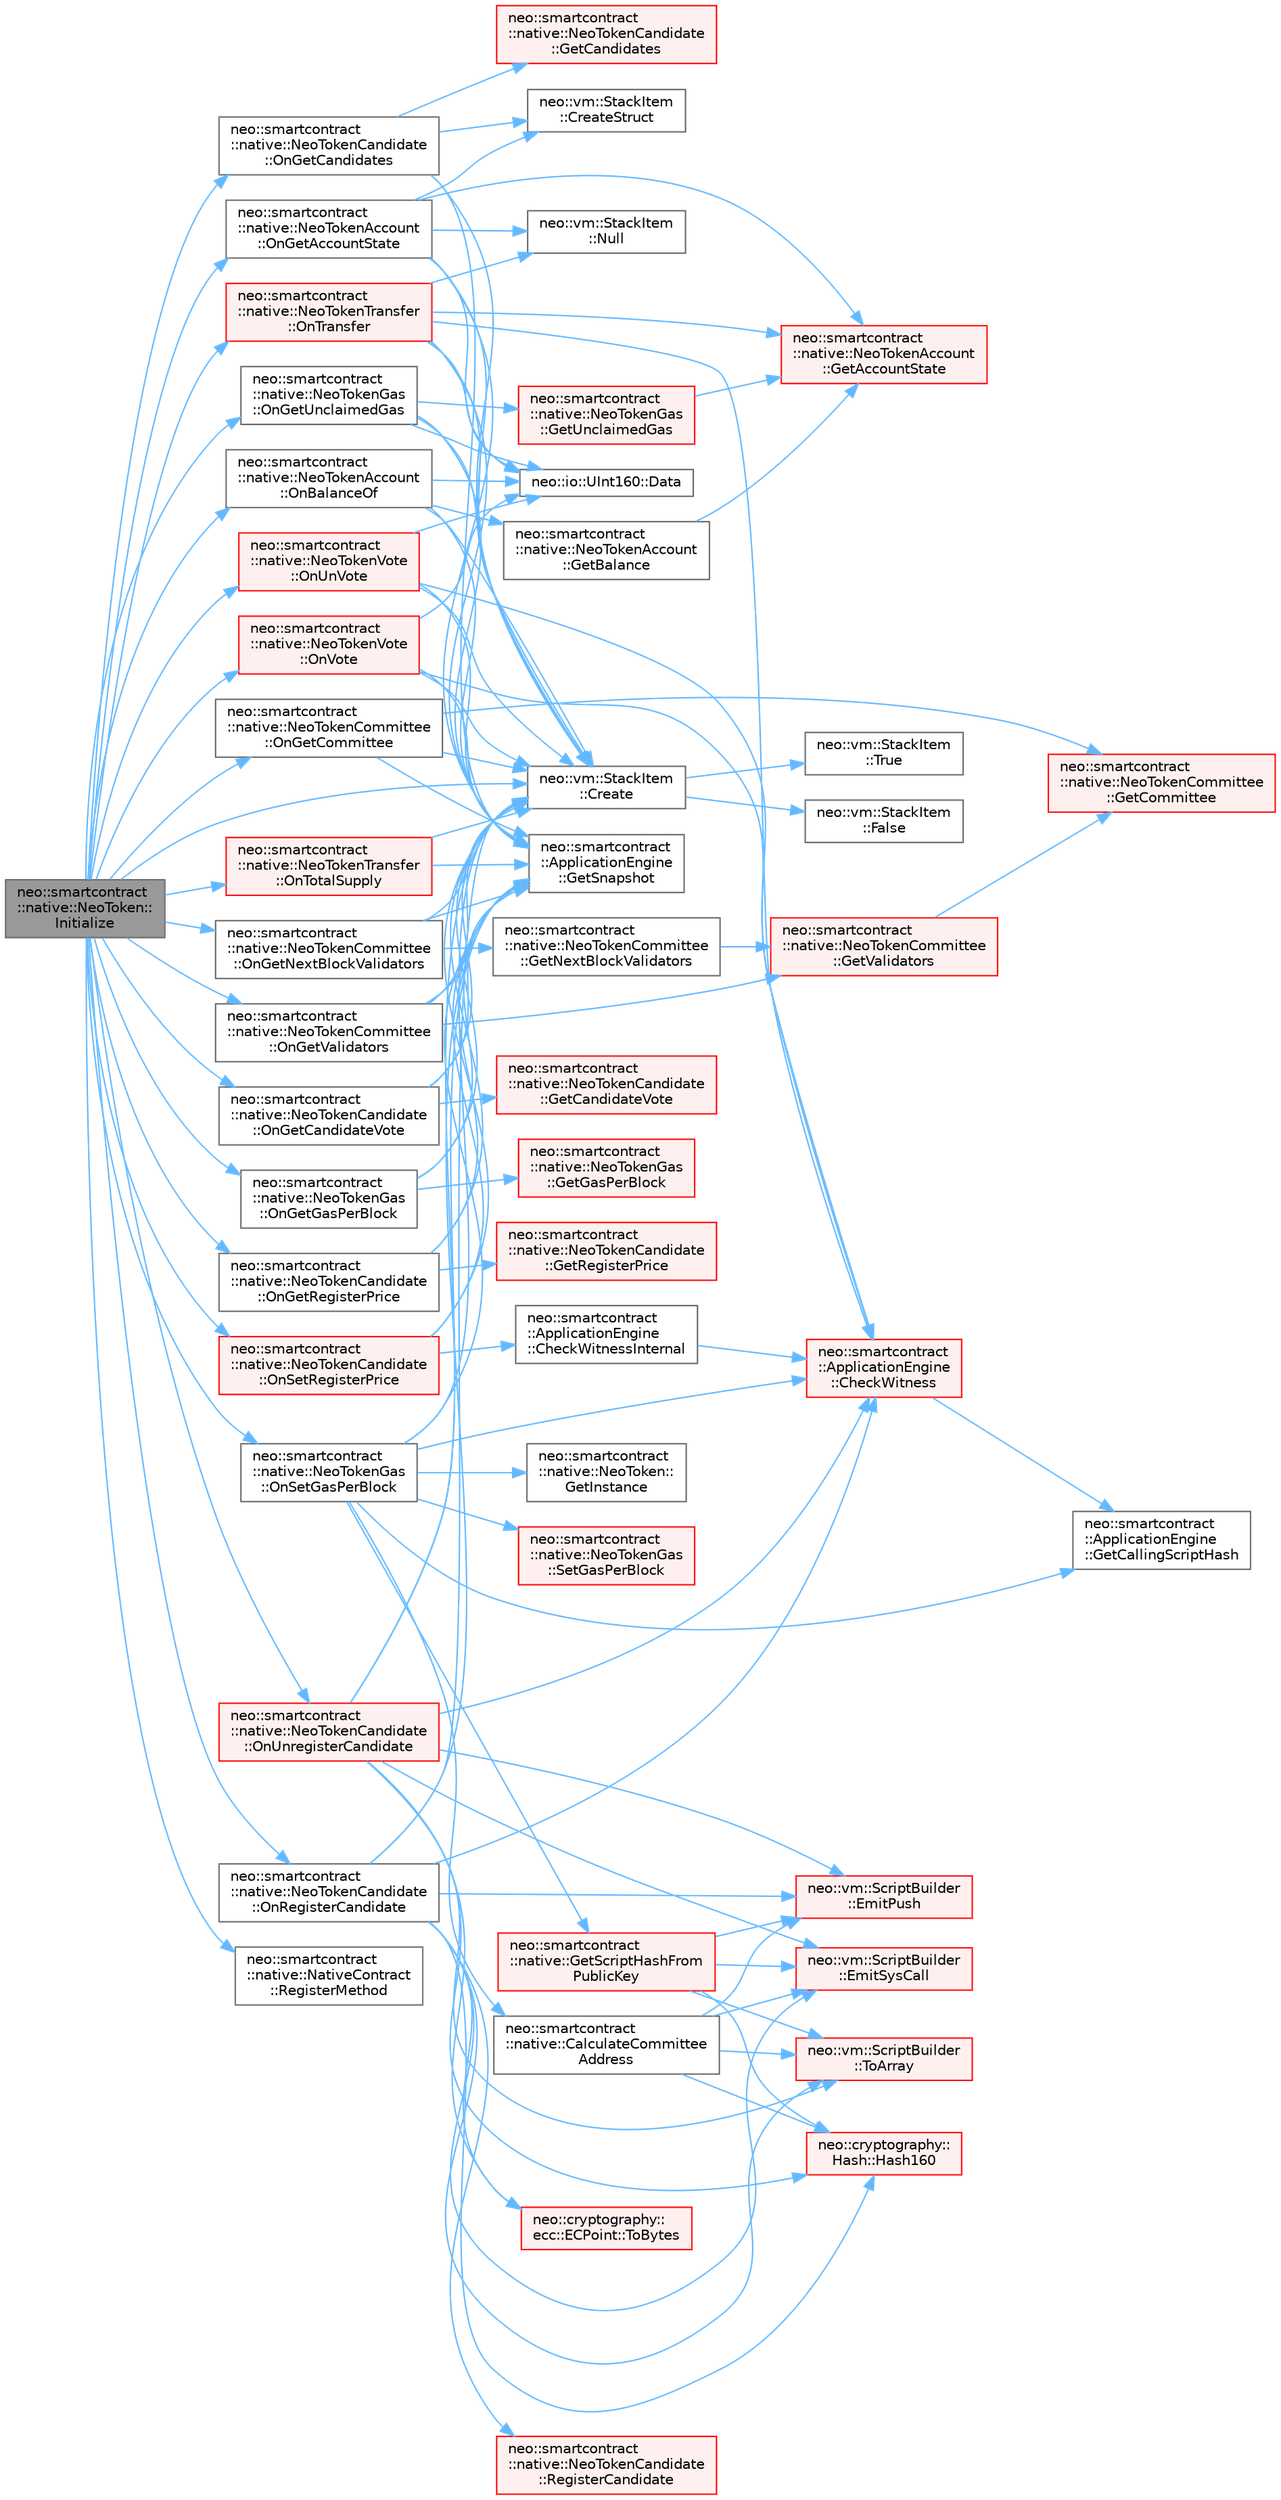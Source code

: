 digraph "neo::smartcontract::native::NeoToken::Initialize"
{
 // LATEX_PDF_SIZE
  bgcolor="transparent";
  edge [fontname=Helvetica,fontsize=10,labelfontname=Helvetica,labelfontsize=10];
  node [fontname=Helvetica,fontsize=10,shape=box,height=0.2,width=0.4];
  rankdir="LR";
  Node1 [id="Node000001",label="neo::smartcontract\l::native::NeoToken::\lInitialize",height=0.2,width=0.4,color="gray40", fillcolor="grey60", style="filled", fontcolor="black",tooltip="Initializes the contract."];
  Node1 -> Node2 [id="edge1_Node000001_Node000002",color="steelblue1",style="solid",tooltip=" "];
  Node2 [id="Node000002",label="neo::vm::StackItem\l::Create",height=0.2,width=0.4,color="grey40", fillcolor="white", style="filled",URL="$classneo_1_1vm_1_1_stack_item.html#a1d67a8c02d58d56410378b997c2e7855",tooltip="Creates a primitive stack item."];
  Node2 -> Node3 [id="edge2_Node000002_Node000003",color="steelblue1",style="solid",tooltip=" "];
  Node3 [id="Node000003",label="neo::vm::StackItem\l::False",height=0.2,width=0.4,color="grey40", fillcolor="white", style="filled",URL="$classneo_1_1vm_1_1_stack_item.html#a759c1a70f6481936eb089083a5fa2d4e",tooltip="Gets the false stack item."];
  Node2 -> Node4 [id="edge3_Node000002_Node000004",color="steelblue1",style="solid",tooltip=" "];
  Node4 [id="Node000004",label="neo::vm::StackItem\l::True",height=0.2,width=0.4,color="grey40", fillcolor="white", style="filled",URL="$classneo_1_1vm_1_1_stack_item.html#ac5c88a02b66663d80e61942bb425391c",tooltip="Gets the true stack item."];
  Node1 -> Node5 [id="edge4_Node000001_Node000005",color="steelblue1",style="solid",tooltip=" "];
  Node5 [id="Node000005",label="neo::smartcontract\l::native::NeoTokenAccount\l::OnBalanceOf",height=0.2,width=0.4,color="grey40", fillcolor="white", style="filled",URL="$classneo_1_1smartcontract_1_1native_1_1_neo_token_account.html#ad5c381b20240729fb4efa5bbea4b4264",tooltip="Handles the balanceOf method."];
  Node5 -> Node2 [id="edge5_Node000005_Node000002",color="steelblue1",style="solid",tooltip=" "];
  Node5 -> Node6 [id="edge6_Node000005_Node000006",color="steelblue1",style="solid",tooltip=" "];
  Node6 [id="Node000006",label="neo::io::UInt160::Data",height=0.2,width=0.4,color="grey40", fillcolor="white", style="filled",URL="$classneo_1_1io_1_1_u_int160.html#ad3022981ff7dc5b1928972035b8c81e6",tooltip="Gets a pointer to the data."];
  Node5 -> Node7 [id="edge7_Node000005_Node000007",color="steelblue1",style="solid",tooltip=" "];
  Node7 [id="Node000007",label="neo::smartcontract\l::native::NeoTokenAccount\l::GetBalance",height=0.2,width=0.4,color="grey40", fillcolor="white", style="filled",URL="$classneo_1_1smartcontract_1_1native_1_1_neo_token_account.html#a75b98d7ded171c5896aa6cfc5bd5add0",tooltip="Gets the balance of an account."];
  Node7 -> Node8 [id="edge8_Node000007_Node000008",color="steelblue1",style="solid",tooltip=" "];
  Node8 [id="Node000008",label="neo::smartcontract\l::native::NeoTokenAccount\l::GetAccountState",height=0.2,width=0.4,color="red", fillcolor="#FFF0F0", style="filled",URL="$classneo_1_1smartcontract_1_1native_1_1_neo_token_account.html#a6a801203667b97238e73ec31a4eeeb49",tooltip="Gets the account state."];
  Node5 -> Node19 [id="edge9_Node000005_Node000019",color="steelblue1",style="solid",tooltip=" "];
  Node19 [id="Node000019",label="neo::smartcontract\l::ApplicationEngine\l::GetSnapshot",height=0.2,width=0.4,color="grey40", fillcolor="white", style="filled",URL="$classneo_1_1smartcontract_1_1_application_engine.html#a4b11ba8a68aa0ac32ba0263c293ff1e4",tooltip="Gets the snapshot."];
  Node1 -> Node20 [id="edge10_Node000001_Node000020",color="steelblue1",style="solid",tooltip=" "];
  Node20 [id="Node000020",label="neo::smartcontract\l::native::NeoTokenAccount\l::OnGetAccountState",height=0.2,width=0.4,color="grey40", fillcolor="white", style="filled",URL="$classneo_1_1smartcontract_1_1native_1_1_neo_token_account.html#ac78728460022ebe0486e390f42a6f543",tooltip="Handles the getAccountState method."];
  Node20 -> Node2 [id="edge11_Node000020_Node000002",color="steelblue1",style="solid",tooltip=" "];
  Node20 -> Node21 [id="edge12_Node000020_Node000021",color="steelblue1",style="solid",tooltip=" "];
  Node21 [id="Node000021",label="neo::vm::StackItem\l::CreateStruct",height=0.2,width=0.4,color="grey40", fillcolor="white", style="filled",URL="$classneo_1_1vm_1_1_stack_item.html#ad82f8631848a9820462ac383539b4c02",tooltip="Creates an empty struct stack item."];
  Node20 -> Node6 [id="edge13_Node000020_Node000006",color="steelblue1",style="solid",tooltip=" "];
  Node20 -> Node8 [id="edge14_Node000020_Node000008",color="steelblue1",style="solid",tooltip=" "];
  Node20 -> Node19 [id="edge15_Node000020_Node000019",color="steelblue1",style="solid",tooltip=" "];
  Node20 -> Node22 [id="edge16_Node000020_Node000022",color="steelblue1",style="solid",tooltip=" "];
  Node22 [id="Node000022",label="neo::vm::StackItem\l::Null",height=0.2,width=0.4,color="grey40", fillcolor="white", style="filled",URL="$classneo_1_1vm_1_1_stack_item.html#ae8449cc5805f5135af34bfe230aa4c7e",tooltip="Gets the null stack item."];
  Node1 -> Node23 [id="edge17_Node000001_Node000023",color="steelblue1",style="solid",tooltip=" "];
  Node23 [id="Node000023",label="neo::smartcontract\l::native::NeoTokenCandidate\l::OnGetCandidates",height=0.2,width=0.4,color="grey40", fillcolor="white", style="filled",URL="$classneo_1_1smartcontract_1_1native_1_1_neo_token_candidate.html#a268db6f61a42ddaeafd620e0d3b06d44",tooltip="Handles the getCandidates method."];
  Node23 -> Node2 [id="edge18_Node000023_Node000002",color="steelblue1",style="solid",tooltip=" "];
  Node23 -> Node21 [id="edge19_Node000023_Node000021",color="steelblue1",style="solid",tooltip=" "];
  Node23 -> Node24 [id="edge20_Node000023_Node000024",color="steelblue1",style="solid",tooltip=" "];
  Node24 [id="Node000024",label="neo::smartcontract\l::native::NeoTokenCandidate\l::GetCandidates",height=0.2,width=0.4,color="red", fillcolor="#FFF0F0", style="filled",URL="$classneo_1_1smartcontract_1_1native_1_1_neo_token_candidate.html#aec1191c5e89fdba63f98e95f2931a440",tooltip="Gets all candidates."];
  Node23 -> Node19 [id="edge21_Node000023_Node000019",color="steelblue1",style="solid",tooltip=" "];
  Node1 -> Node38 [id="edge22_Node000001_Node000038",color="steelblue1",style="solid",tooltip=" "];
  Node38 [id="Node000038",label="neo::smartcontract\l::native::NeoTokenCandidate\l::OnGetCandidateVote",height=0.2,width=0.4,color="grey40", fillcolor="white", style="filled",URL="$classneo_1_1smartcontract_1_1native_1_1_neo_token_candidate.html#a2f20a46606f126ab513322399f1f5220",tooltip="Handles the getCandidateVote method."];
  Node38 -> Node2 [id="edge23_Node000038_Node000002",color="steelblue1",style="solid",tooltip=" "];
  Node38 -> Node39 [id="edge24_Node000038_Node000039",color="steelblue1",style="solid",tooltip=" "];
  Node39 [id="Node000039",label="neo::smartcontract\l::native::NeoTokenCandidate\l::GetCandidateVote",height=0.2,width=0.4,color="red", fillcolor="#FFF0F0", style="filled",URL="$classneo_1_1smartcontract_1_1native_1_1_neo_token_candidate.html#aa63df0078d2508b3ddfd78733ddc45ee",tooltip="Gets the candidate vote."];
  Node38 -> Node19 [id="edge25_Node000038_Node000019",color="steelblue1",style="solid",tooltip=" "];
  Node1 -> Node44 [id="edge26_Node000001_Node000044",color="steelblue1",style="solid",tooltip=" "];
  Node44 [id="Node000044",label="neo::smartcontract\l::native::NeoTokenCommittee\l::OnGetCommittee",height=0.2,width=0.4,color="grey40", fillcolor="white", style="filled",URL="$classneo_1_1smartcontract_1_1native_1_1_neo_token_committee.html#a569108d83d1fe8f79e26fed312083a9a",tooltip="Handles the getCommittee method."];
  Node44 -> Node2 [id="edge27_Node000044_Node000002",color="steelblue1",style="solid",tooltip=" "];
  Node44 -> Node45 [id="edge28_Node000044_Node000045",color="steelblue1",style="solid",tooltip=" "];
  Node45 [id="Node000045",label="neo::smartcontract\l::native::NeoTokenCommittee\l::GetCommittee",height=0.2,width=0.4,color="red", fillcolor="#FFF0F0", style="filled",URL="$classneo_1_1smartcontract_1_1native_1_1_neo_token_committee.html#a7f66d04633ff6d18f7f2e1dcd5fe3182",tooltip="Gets the committee members."];
  Node44 -> Node19 [id="edge29_Node000044_Node000019",color="steelblue1",style="solid",tooltip=" "];
  Node1 -> Node51 [id="edge30_Node000001_Node000051",color="steelblue1",style="solid",tooltip=" "];
  Node51 [id="Node000051",label="neo::smartcontract\l::native::NeoTokenGas\l::OnGetGasPerBlock",height=0.2,width=0.4,color="grey40", fillcolor="white", style="filled",URL="$classneo_1_1smartcontract_1_1native_1_1_neo_token_gas.html#a32ed166a439ae4563ec9ff001b503346",tooltip="Handles the getGasPerBlock method."];
  Node51 -> Node2 [id="edge31_Node000051_Node000002",color="steelblue1",style="solid",tooltip=" "];
  Node51 -> Node52 [id="edge32_Node000051_Node000052",color="steelblue1",style="solid",tooltip=" "];
  Node52 [id="Node000052",label="neo::smartcontract\l::native::NeoTokenGas\l::GetGasPerBlock",height=0.2,width=0.4,color="red", fillcolor="#FFF0F0", style="filled",URL="$classneo_1_1smartcontract_1_1native_1_1_neo_token_gas.html#ac0707f949766032ef529753b92ed4832",tooltip="Gets the gas per block."];
  Node51 -> Node19 [id="edge33_Node000051_Node000019",color="steelblue1",style="solid",tooltip=" "];
  Node1 -> Node53 [id="edge34_Node000001_Node000053",color="steelblue1",style="solid",tooltip=" "];
  Node53 [id="Node000053",label="neo::smartcontract\l::native::NeoTokenCommittee\l::OnGetNextBlockValidators",height=0.2,width=0.4,color="grey40", fillcolor="white", style="filled",URL="$classneo_1_1smartcontract_1_1native_1_1_neo_token_committee.html#a4fb04cdab5b42143ca98c6d98241eb5e",tooltip="Handles the getNextBlockValidators method."];
  Node53 -> Node2 [id="edge35_Node000053_Node000002",color="steelblue1",style="solid",tooltip=" "];
  Node53 -> Node54 [id="edge36_Node000053_Node000054",color="steelblue1",style="solid",tooltip=" "];
  Node54 [id="Node000054",label="neo::smartcontract\l::native::NeoTokenCommittee\l::GetNextBlockValidators",height=0.2,width=0.4,color="grey40", fillcolor="white", style="filled",URL="$classneo_1_1smartcontract_1_1native_1_1_neo_token_committee.html#a0b53fb06768099602932eaa98456417f",tooltip="Gets the next block validators."];
  Node54 -> Node55 [id="edge37_Node000054_Node000055",color="steelblue1",style="solid",tooltip=" "];
  Node55 [id="Node000055",label="neo::smartcontract\l::native::NeoTokenCommittee\l::GetValidators",height=0.2,width=0.4,color="red", fillcolor="#FFF0F0", style="filled",URL="$classneo_1_1smartcontract_1_1native_1_1_neo_token_committee.html#a517e2c498c75efdc7ac61cf30881ecd8",tooltip="Gets the validators."];
  Node55 -> Node45 [id="edge38_Node000055_Node000045",color="steelblue1",style="solid",tooltip=" "];
  Node53 -> Node19 [id="edge39_Node000053_Node000019",color="steelblue1",style="solid",tooltip=" "];
  Node1 -> Node56 [id="edge40_Node000001_Node000056",color="steelblue1",style="solid",tooltip=" "];
  Node56 [id="Node000056",label="neo::smartcontract\l::native::NeoTokenCandidate\l::OnGetRegisterPrice",height=0.2,width=0.4,color="grey40", fillcolor="white", style="filled",URL="$classneo_1_1smartcontract_1_1native_1_1_neo_token_candidate.html#a3a207ebd1aec412eb62151823b3c76c4",tooltip="Handles the getRegisterPrice method."];
  Node56 -> Node2 [id="edge41_Node000056_Node000002",color="steelblue1",style="solid",tooltip=" "];
  Node56 -> Node57 [id="edge42_Node000056_Node000057",color="steelblue1",style="solid",tooltip=" "];
  Node57 [id="Node000057",label="neo::smartcontract\l::native::NeoTokenCandidate\l::GetRegisterPrice",height=0.2,width=0.4,color="red", fillcolor="#FFF0F0", style="filled",URL="$classneo_1_1smartcontract_1_1native_1_1_neo_token_candidate.html#a1b02390ca79ecb94a69c1efa32f9a6ee",tooltip="Gets the register price."];
  Node56 -> Node19 [id="edge43_Node000056_Node000019",color="steelblue1",style="solid",tooltip=" "];
  Node1 -> Node58 [id="edge44_Node000001_Node000058",color="steelblue1",style="solid",tooltip=" "];
  Node58 [id="Node000058",label="neo::smartcontract\l::native::NeoTokenGas\l::OnGetUnclaimedGas",height=0.2,width=0.4,color="grey40", fillcolor="white", style="filled",URL="$classneo_1_1smartcontract_1_1native_1_1_neo_token_gas.html#ad089a55244d464ebfb0bfa926cea67b8",tooltip="Handles the getUnclaimedGas method."];
  Node58 -> Node2 [id="edge45_Node000058_Node000002",color="steelblue1",style="solid",tooltip=" "];
  Node58 -> Node6 [id="edge46_Node000058_Node000006",color="steelblue1",style="solid",tooltip=" "];
  Node58 -> Node19 [id="edge47_Node000058_Node000019",color="steelblue1",style="solid",tooltip=" "];
  Node58 -> Node59 [id="edge48_Node000058_Node000059",color="steelblue1",style="solid",tooltip=" "];
  Node59 [id="Node000059",label="neo::smartcontract\l::native::NeoTokenGas\l::GetUnclaimedGas",height=0.2,width=0.4,color="red", fillcolor="#FFF0F0", style="filled",URL="$classneo_1_1smartcontract_1_1native_1_1_neo_token_gas.html#af2a52ed5d4e758517609258cbcb8139a",tooltip="Gets the unclaimed gas for an account."];
  Node59 -> Node8 [id="edge49_Node000059_Node000008",color="steelblue1",style="solid",tooltip=" "];
  Node1 -> Node63 [id="edge50_Node000001_Node000063",color="steelblue1",style="solid",tooltip=" "];
  Node63 [id="Node000063",label="neo::smartcontract\l::native::NeoTokenCommittee\l::OnGetValidators",height=0.2,width=0.4,color="grey40", fillcolor="white", style="filled",URL="$classneo_1_1smartcontract_1_1native_1_1_neo_token_committee.html#aa1a3c1ec6c97089b02e5192f3bf130c8",tooltip="Handles the getValidators method."];
  Node63 -> Node2 [id="edge51_Node000063_Node000002",color="steelblue1",style="solid",tooltip=" "];
  Node63 -> Node19 [id="edge52_Node000063_Node000019",color="steelblue1",style="solid",tooltip=" "];
  Node63 -> Node55 [id="edge53_Node000063_Node000055",color="steelblue1",style="solid",tooltip=" "];
  Node1 -> Node64 [id="edge54_Node000001_Node000064",color="steelblue1",style="solid",tooltip=" "];
  Node64 [id="Node000064",label="neo::smartcontract\l::native::NeoTokenCandidate\l::OnRegisterCandidate",height=0.2,width=0.4,color="grey40", fillcolor="white", style="filled",URL="$classneo_1_1smartcontract_1_1native_1_1_neo_token_candidate.html#a6442f183c9ea8a0448f19568436f7401",tooltip="Handles the registerCandidate method."];
  Node64 -> Node65 [id="edge55_Node000064_Node000065",color="steelblue1",style="solid",tooltip=" "];
  Node65 [id="Node000065",label="neo::smartcontract\l::ApplicationEngine\l::CheckWitness",height=0.2,width=0.4,color="red", fillcolor="#FFF0F0", style="filled",URL="$classneo_1_1smartcontract_1_1_application_engine.html#a4be82b2a3a2a0e53de3b731ac2418e91",tooltip="Checks if the witness is valid."];
  Node65 -> Node66 [id="edge56_Node000065_Node000066",color="steelblue1",style="solid",tooltip=" "];
  Node66 [id="Node000066",label="neo::smartcontract\l::ApplicationEngine\l::GetCallingScriptHash",height=0.2,width=0.4,color="grey40", fillcolor="white", style="filled",URL="$classneo_1_1smartcontract_1_1_application_engine.html#aad5c406f892265f2c4e9717edba873d0",tooltip="Gets the calling script hash."];
  Node64 -> Node2 [id="edge57_Node000064_Node000002",color="steelblue1",style="solid",tooltip=" "];
  Node64 -> Node79 [id="edge58_Node000064_Node000079",color="steelblue1",style="solid",tooltip=" "];
  Node79 [id="Node000079",label="neo::vm::ScriptBuilder\l::EmitPush",height=0.2,width=0.4,color="red", fillcolor="#FFF0F0", style="filled",URL="$classneo_1_1vm_1_1_script_builder.html#a9c3a57dae9d66ad4d9e9200b66a0ddb7",tooltip="Emits a push instruction with the specified number."];
  Node64 -> Node83 [id="edge59_Node000064_Node000083",color="steelblue1",style="solid",tooltip=" "];
  Node83 [id="Node000083",label="neo::vm::ScriptBuilder\l::EmitSysCall",height=0.2,width=0.4,color="red", fillcolor="#FFF0F0", style="filled",URL="$classneo_1_1vm_1_1_script_builder.html#ad107af0b6cc1c8927b6650844d4afc95",tooltip="Emits an instruction with OpCode.SYSCALL."];
  Node64 -> Node19 [id="edge60_Node000064_Node000019",color="steelblue1",style="solid",tooltip=" "];
  Node64 -> Node84 [id="edge61_Node000064_Node000084",color="steelblue1",style="solid",tooltip=" "];
  Node84 [id="Node000084",label="neo::cryptography::\lHash::Hash160",height=0.2,width=0.4,color="red", fillcolor="#FFF0F0", style="filled",URL="$classneo_1_1cryptography_1_1_hash.html#a7232977d38fc72caff4cd95b22342d10",tooltip="Computes Hash160 (RIPEMD160 of SHA256)."];
  Node64 -> Node85 [id="edge62_Node000064_Node000085",color="steelblue1",style="solid",tooltip=" "];
  Node85 [id="Node000085",label="neo::smartcontract\l::native::NeoTokenCandidate\l::RegisterCandidate",height=0.2,width=0.4,color="red", fillcolor="#FFF0F0", style="filled",URL="$classneo_1_1smartcontract_1_1native_1_1_neo_token_candidate.html#a557eae54d8fda077016358ec2065145c",tooltip="Registers a candidate."];
  Node64 -> Node86 [id="edge63_Node000064_Node000086",color="steelblue1",style="solid",tooltip=" "];
  Node86 [id="Node000086",label="neo::vm::ScriptBuilder\l::ToArray",height=0.2,width=0.4,color="red", fillcolor="#FFF0F0", style="filled",URL="$classneo_1_1vm_1_1_script_builder.html#a5528baaa67d1cb2c8641773dbd80ddfb",tooltip="Converts the value of this instance to a byte vector."];
  Node64 -> Node42 [id="edge64_Node000064_Node000042",color="steelblue1",style="solid",tooltip=" "];
  Node42 [id="Node000042",label="neo::cryptography::\lecc::ECPoint::ToBytes",height=0.2,width=0.4,color="red", fillcolor="#FFF0F0", style="filled",URL="$classneo_1_1cryptography_1_1ecc_1_1_e_c_point.html#acaf3aa20394e9261354877c0e64c8f37",tooltip="Converts this point to a byte array."];
  Node1 -> Node89 [id="edge65_Node000001_Node000089",color="steelblue1",style="solid",tooltip=" "];
  Node89 [id="Node000089",label="neo::smartcontract\l::native::NeoTokenGas\l::OnSetGasPerBlock",height=0.2,width=0.4,color="grey40", fillcolor="white", style="filled",URL="$classneo_1_1smartcontract_1_1native_1_1_neo_token_gas.html#a0f64ab5fcf6c033ecc450d7c899dcd93",tooltip="Handles the setGasPerBlock method."];
  Node89 -> Node90 [id="edge66_Node000089_Node000090",color="steelblue1",style="solid",tooltip=" "];
  Node90 [id="Node000090",label="neo::smartcontract\l::native::CalculateCommittee\lAddress",height=0.2,width=0.4,color="grey40", fillcolor="white", style="filled",URL="$namespaceneo_1_1smartcontract_1_1native.html#a8d76419e5f7e3a6b1c18c81c06783989",tooltip=" "];
  Node90 -> Node79 [id="edge67_Node000090_Node000079",color="steelblue1",style="solid",tooltip=" "];
  Node90 -> Node83 [id="edge68_Node000090_Node000083",color="steelblue1",style="solid",tooltip=" "];
  Node90 -> Node84 [id="edge69_Node000090_Node000084",color="steelblue1",style="solid",tooltip=" "];
  Node90 -> Node86 [id="edge70_Node000090_Node000086",color="steelblue1",style="solid",tooltip=" "];
  Node89 -> Node65 [id="edge71_Node000089_Node000065",color="steelblue1",style="solid",tooltip=" "];
  Node89 -> Node2 [id="edge72_Node000089_Node000002",color="steelblue1",style="solid",tooltip=" "];
  Node89 -> Node66 [id="edge73_Node000089_Node000066",color="steelblue1",style="solid",tooltip=" "];
  Node89 -> Node91 [id="edge74_Node000089_Node000091",color="steelblue1",style="solid",tooltip=" "];
  Node91 [id="Node000091",label="neo::smartcontract\l::native::NeoToken::\lGetInstance",height=0.2,width=0.4,color="grey40", fillcolor="white", style="filled",URL="$classneo_1_1smartcontract_1_1native_1_1_neo_token.html#a90cb76fc97b70fbb68bd14545704e463",tooltip="Gets the instance."];
  Node89 -> Node92 [id="edge75_Node000089_Node000092",color="steelblue1",style="solid",tooltip=" "];
  Node92 [id="Node000092",label="neo::smartcontract\l::native::GetScriptHashFrom\lPublicKey",height=0.2,width=0.4,color="red", fillcolor="#FFF0F0", style="filled",URL="$namespaceneo_1_1smartcontract_1_1native.html#abb38a5b3fc64a65722c5da4c0c34a97e",tooltip=" "];
  Node92 -> Node79 [id="edge76_Node000092_Node000079",color="steelblue1",style="solid",tooltip=" "];
  Node92 -> Node83 [id="edge77_Node000092_Node000083",color="steelblue1",style="solid",tooltip=" "];
  Node92 -> Node84 [id="edge78_Node000092_Node000084",color="steelblue1",style="solid",tooltip=" "];
  Node92 -> Node86 [id="edge79_Node000092_Node000086",color="steelblue1",style="solid",tooltip=" "];
  Node89 -> Node19 [id="edge80_Node000089_Node000019",color="steelblue1",style="solid",tooltip=" "];
  Node89 -> Node93 [id="edge81_Node000089_Node000093",color="steelblue1",style="solid",tooltip=" "];
  Node93 [id="Node000093",label="neo::smartcontract\l::native::NeoTokenGas\l::SetGasPerBlock",height=0.2,width=0.4,color="red", fillcolor="#FFF0F0", style="filled",URL="$classneo_1_1smartcontract_1_1native_1_1_neo_token_gas.html#a3e4b121ed99574da22c2264c0eb66040",tooltip="Sets the gas per block."];
  Node1 -> Node95 [id="edge82_Node000001_Node000095",color="steelblue1",style="solid",tooltip=" "];
  Node95 [id="Node000095",label="neo::smartcontract\l::native::NeoTokenCandidate\l::OnSetRegisterPrice",height=0.2,width=0.4,color="red", fillcolor="#FFF0F0", style="filled",URL="$classneo_1_1smartcontract_1_1native_1_1_neo_token_candidate.html#a15765f95aa6b428063098eaedee68ac3",tooltip="Handles the setRegisterPrice method."];
  Node95 -> Node96 [id="edge83_Node000095_Node000096",color="steelblue1",style="solid",tooltip=" "];
  Node96 [id="Node000096",label="neo::smartcontract\l::ApplicationEngine\l::CheckWitnessInternal",height=0.2,width=0.4,color="grey40", fillcolor="white", style="filled",URL="$classneo_1_1smartcontract_1_1_application_engine.html#aa0bf4a125757893d0da63669b0e63337",tooltip="Internal witness checking method."];
  Node96 -> Node65 [id="edge84_Node000096_Node000065",color="steelblue1",style="solid",tooltip=" "];
  Node95 -> Node2 [id="edge85_Node000095_Node000002",color="steelblue1",style="solid",tooltip=" "];
  Node95 -> Node19 [id="edge86_Node000095_Node000019",color="steelblue1",style="solid",tooltip=" "];
  Node1 -> Node98 [id="edge87_Node000001_Node000098",color="steelblue1",style="solid",tooltip=" "];
  Node98 [id="Node000098",label="neo::smartcontract\l::native::NeoTokenTransfer\l::OnTotalSupply",height=0.2,width=0.4,color="red", fillcolor="#FFF0F0", style="filled",URL="$classneo_1_1smartcontract_1_1native_1_1_neo_token_transfer.html#a88dbf6ccfa56d7166ce2e9bd97e79cc8",tooltip="Handles the totalSupply method."];
  Node98 -> Node2 [id="edge88_Node000098_Node000002",color="steelblue1",style="solid",tooltip=" "];
  Node98 -> Node19 [id="edge89_Node000098_Node000019",color="steelblue1",style="solid",tooltip=" "];
  Node1 -> Node100 [id="edge90_Node000001_Node000100",color="steelblue1",style="solid",tooltip=" "];
  Node100 [id="Node000100",label="neo::smartcontract\l::native::NeoTokenTransfer\l::OnTransfer",height=0.2,width=0.4,color="red", fillcolor="#FFF0F0", style="filled",URL="$classneo_1_1smartcontract_1_1native_1_1_neo_token_transfer.html#a3d2a234b5345de5ed35d148d02160a8d",tooltip="Handles the transfer method."];
  Node100 -> Node65 [id="edge91_Node000100_Node000065",color="steelblue1",style="solid",tooltip=" "];
  Node100 -> Node2 [id="edge92_Node000100_Node000002",color="steelblue1",style="solid",tooltip=" "];
  Node100 -> Node6 [id="edge93_Node000100_Node000006",color="steelblue1",style="solid",tooltip=" "];
  Node100 -> Node8 [id="edge94_Node000100_Node000008",color="steelblue1",style="solid",tooltip=" "];
  Node100 -> Node19 [id="edge95_Node000100_Node000019",color="steelblue1",style="solid",tooltip=" "];
  Node100 -> Node22 [id="edge96_Node000100_Node000022",color="steelblue1",style="solid",tooltip=" "];
  Node1 -> Node110 [id="edge97_Node000001_Node000110",color="steelblue1",style="solid",tooltip=" "];
  Node110 [id="Node000110",label="neo::smartcontract\l::native::NeoTokenCandidate\l::OnUnregisterCandidate",height=0.2,width=0.4,color="red", fillcolor="#FFF0F0", style="filled",URL="$classneo_1_1smartcontract_1_1native_1_1_neo_token_candidate.html#a72c3de5111086ddc93a70b430a3c072f",tooltip="Handles the unregisterCandidate method."];
  Node110 -> Node65 [id="edge98_Node000110_Node000065",color="steelblue1",style="solid",tooltip=" "];
  Node110 -> Node2 [id="edge99_Node000110_Node000002",color="steelblue1",style="solid",tooltip=" "];
  Node110 -> Node79 [id="edge100_Node000110_Node000079",color="steelblue1",style="solid",tooltip=" "];
  Node110 -> Node83 [id="edge101_Node000110_Node000083",color="steelblue1",style="solid",tooltip=" "];
  Node110 -> Node19 [id="edge102_Node000110_Node000019",color="steelblue1",style="solid",tooltip=" "];
  Node110 -> Node84 [id="edge103_Node000110_Node000084",color="steelblue1",style="solid",tooltip=" "];
  Node110 -> Node86 [id="edge104_Node000110_Node000086",color="steelblue1",style="solid",tooltip=" "];
  Node110 -> Node42 [id="edge105_Node000110_Node000042",color="steelblue1",style="solid",tooltip=" "];
  Node1 -> Node112 [id="edge106_Node000001_Node000112",color="steelblue1",style="solid",tooltip=" "];
  Node112 [id="Node000112",label="neo::smartcontract\l::native::NeoTokenVote\l::OnUnVote",height=0.2,width=0.4,color="red", fillcolor="#FFF0F0", style="filled",URL="$classneo_1_1smartcontract_1_1native_1_1_neo_token_vote.html#a83b4437469e972033d82e3c8ef36bf6c",tooltip="Handles the unVote method."];
  Node112 -> Node65 [id="edge107_Node000112_Node000065",color="steelblue1",style="solid",tooltip=" "];
  Node112 -> Node2 [id="edge108_Node000112_Node000002",color="steelblue1",style="solid",tooltip=" "];
  Node112 -> Node6 [id="edge109_Node000112_Node000006",color="steelblue1",style="solid",tooltip=" "];
  Node112 -> Node19 [id="edge110_Node000112_Node000019",color="steelblue1",style="solid",tooltip=" "];
  Node1 -> Node114 [id="edge111_Node000001_Node000114",color="steelblue1",style="solid",tooltip=" "];
  Node114 [id="Node000114",label="neo::smartcontract\l::native::NeoTokenVote\l::OnVote",height=0.2,width=0.4,color="red", fillcolor="#FFF0F0", style="filled",URL="$classneo_1_1smartcontract_1_1native_1_1_neo_token_vote.html#ac4d88888e685714f2d797500b30cb6cb",tooltip="Handles the vote method."];
  Node114 -> Node65 [id="edge112_Node000114_Node000065",color="steelblue1",style="solid",tooltip=" "];
  Node114 -> Node2 [id="edge113_Node000114_Node000002",color="steelblue1",style="solid",tooltip=" "];
  Node114 -> Node6 [id="edge114_Node000114_Node000006",color="steelblue1",style="solid",tooltip=" "];
  Node114 -> Node19 [id="edge115_Node000114_Node000019",color="steelblue1",style="solid",tooltip=" "];
  Node1 -> Node115 [id="edge116_Node000001_Node000115",color="steelblue1",style="solid",tooltip=" "];
  Node115 [id="Node000115",label="neo::smartcontract\l::native::NativeContract\l::RegisterMethod",height=0.2,width=0.4,color="grey40", fillcolor="white", style="filled",URL="$classneo_1_1smartcontract_1_1native_1_1_native_contract.html#a26af9bcd266b59f910293081ef334993",tooltip="Registers a method."];
}
